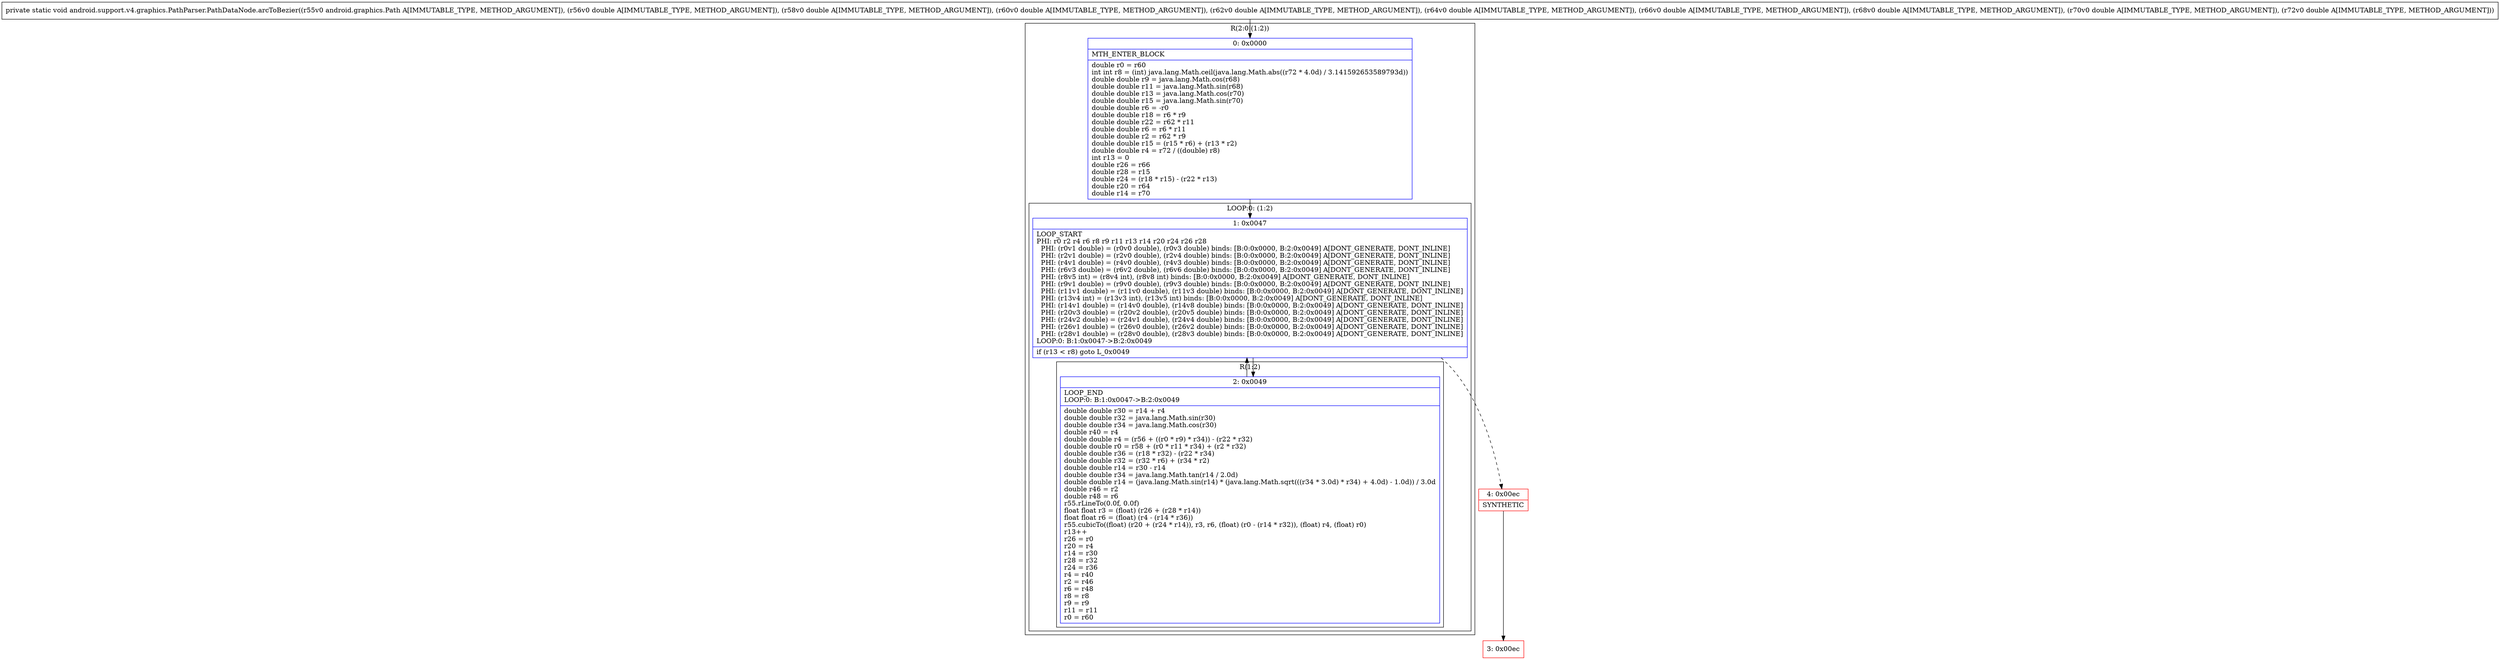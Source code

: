 digraph "CFG forandroid.support.v4.graphics.PathParser.PathDataNode.arcToBezier(Landroid\/graphics\/Path;DDDDDDDDD)V" {
subgraph cluster_Region_941131424 {
label = "R(2:0|(1:2))";
node [shape=record,color=blue];
Node_0 [shape=record,label="{0\:\ 0x0000|MTH_ENTER_BLOCK\l|double r0 = r60\lint int r8 = (int) java.lang.Math.ceil(java.lang.Math.abs((r72 * 4.0d) \/ 3.141592653589793d))\ldouble double r9 = java.lang.Math.cos(r68)\ldouble double r11 = java.lang.Math.sin(r68)\ldouble double r13 = java.lang.Math.cos(r70)\ldouble double r15 = java.lang.Math.sin(r70)\ldouble double r6 = \-r0\ldouble double r18 = r6 * r9\ldouble double r22 = r62 * r11\ldouble double r6 = r6 * r11\ldouble double r2 = r62 * r9\ldouble double r15 = (r15 * r6) + (r13 * r2)\ldouble double r4 = r72 \/ ((double) r8)\lint r13 = 0\ldouble r26 = r66\ldouble r28 = r15\ldouble r24 = (r18 * r15) \- (r22 * r13)\ldouble r20 = r64\ldouble r14 = r70\l}"];
subgraph cluster_LoopRegion_1019545299 {
label = "LOOP:0: (1:2)";
node [shape=record,color=blue];
Node_1 [shape=record,label="{1\:\ 0x0047|LOOP_START\lPHI: r0 r2 r4 r6 r8 r9 r11 r13 r14 r20 r24 r26 r28 \l  PHI: (r0v1 double) = (r0v0 double), (r0v3 double) binds: [B:0:0x0000, B:2:0x0049] A[DONT_GENERATE, DONT_INLINE]\l  PHI: (r2v1 double) = (r2v0 double), (r2v4 double) binds: [B:0:0x0000, B:2:0x0049] A[DONT_GENERATE, DONT_INLINE]\l  PHI: (r4v1 double) = (r4v0 double), (r4v3 double) binds: [B:0:0x0000, B:2:0x0049] A[DONT_GENERATE, DONT_INLINE]\l  PHI: (r6v3 double) = (r6v2 double), (r6v6 double) binds: [B:0:0x0000, B:2:0x0049] A[DONT_GENERATE, DONT_INLINE]\l  PHI: (r8v5 int) = (r8v4 int), (r8v8 int) binds: [B:0:0x0000, B:2:0x0049] A[DONT_GENERATE, DONT_INLINE]\l  PHI: (r9v1 double) = (r9v0 double), (r9v3 double) binds: [B:0:0x0000, B:2:0x0049] A[DONT_GENERATE, DONT_INLINE]\l  PHI: (r11v1 double) = (r11v0 double), (r11v3 double) binds: [B:0:0x0000, B:2:0x0049] A[DONT_GENERATE, DONT_INLINE]\l  PHI: (r13v4 int) = (r13v3 int), (r13v5 int) binds: [B:0:0x0000, B:2:0x0049] A[DONT_GENERATE, DONT_INLINE]\l  PHI: (r14v1 double) = (r14v0 double), (r14v8 double) binds: [B:0:0x0000, B:2:0x0049] A[DONT_GENERATE, DONT_INLINE]\l  PHI: (r20v3 double) = (r20v2 double), (r20v5 double) binds: [B:0:0x0000, B:2:0x0049] A[DONT_GENERATE, DONT_INLINE]\l  PHI: (r24v2 double) = (r24v1 double), (r24v4 double) binds: [B:0:0x0000, B:2:0x0049] A[DONT_GENERATE, DONT_INLINE]\l  PHI: (r26v1 double) = (r26v0 double), (r26v2 double) binds: [B:0:0x0000, B:2:0x0049] A[DONT_GENERATE, DONT_INLINE]\l  PHI: (r28v1 double) = (r28v0 double), (r28v3 double) binds: [B:0:0x0000, B:2:0x0049] A[DONT_GENERATE, DONT_INLINE]\lLOOP:0: B:1:0x0047\-\>B:2:0x0049\l|if (r13 \< r8) goto L_0x0049\l}"];
subgraph cluster_Region_1303382886 {
label = "R(1:2)";
node [shape=record,color=blue];
Node_2 [shape=record,label="{2\:\ 0x0049|LOOP_END\lLOOP:0: B:1:0x0047\-\>B:2:0x0049\l|double double r30 = r14 + r4\ldouble double r32 = java.lang.Math.sin(r30)\ldouble double r34 = java.lang.Math.cos(r30)\ldouble r40 = r4\ldouble double r4 = (r56 + ((r0 * r9) * r34)) \- (r22 * r32)\ldouble double r0 = r58 + (r0 * r11 * r34) + (r2 * r32)\ldouble double r36 = (r18 * r32) \- (r22 * r34)\ldouble double r32 = (r32 * r6) + (r34 * r2)\ldouble double r14 = r30 \- r14\ldouble double r34 = java.lang.Math.tan(r14 \/ 2.0d)\ldouble double r14 = (java.lang.Math.sin(r14) * (java.lang.Math.sqrt(((r34 * 3.0d) * r34) + 4.0d) \- 1.0d)) \/ 3.0d\ldouble r46 = r2\ldouble r48 = r6\lr55.rLineTo(0.0f, 0.0f)\lfloat float r3 = (float) (r26 + (r28 * r14))\lfloat float r6 = (float) (r4 \- (r14 * r36))\lr55.cubicTo((float) (r20 + (r24 * r14)), r3, r6, (float) (r0 \- (r14 * r32)), (float) r4, (float) r0)\lr13++\lr26 = r0\lr20 = r4\lr14 = r30\lr28 = r32\lr24 = r36\lr4 = r40\lr2 = r46\lr6 = r48\lr8 = r8\lr9 = r9\lr11 = r11\lr0 = r60\l}"];
}
}
}
Node_3 [shape=record,color=red,label="{3\:\ 0x00ec}"];
Node_4 [shape=record,color=red,label="{4\:\ 0x00ec|SYNTHETIC\l}"];
MethodNode[shape=record,label="{private static void android.support.v4.graphics.PathParser.PathDataNode.arcToBezier((r55v0 android.graphics.Path A[IMMUTABLE_TYPE, METHOD_ARGUMENT]), (r56v0 double A[IMMUTABLE_TYPE, METHOD_ARGUMENT]), (r58v0 double A[IMMUTABLE_TYPE, METHOD_ARGUMENT]), (r60v0 double A[IMMUTABLE_TYPE, METHOD_ARGUMENT]), (r62v0 double A[IMMUTABLE_TYPE, METHOD_ARGUMENT]), (r64v0 double A[IMMUTABLE_TYPE, METHOD_ARGUMENT]), (r66v0 double A[IMMUTABLE_TYPE, METHOD_ARGUMENT]), (r68v0 double A[IMMUTABLE_TYPE, METHOD_ARGUMENT]), (r70v0 double A[IMMUTABLE_TYPE, METHOD_ARGUMENT]), (r72v0 double A[IMMUTABLE_TYPE, METHOD_ARGUMENT])) }"];
MethodNode -> Node_0;
Node_0 -> Node_1;
Node_1 -> Node_2;
Node_1 -> Node_4[style=dashed];
Node_2 -> Node_1;
Node_4 -> Node_3;
}

